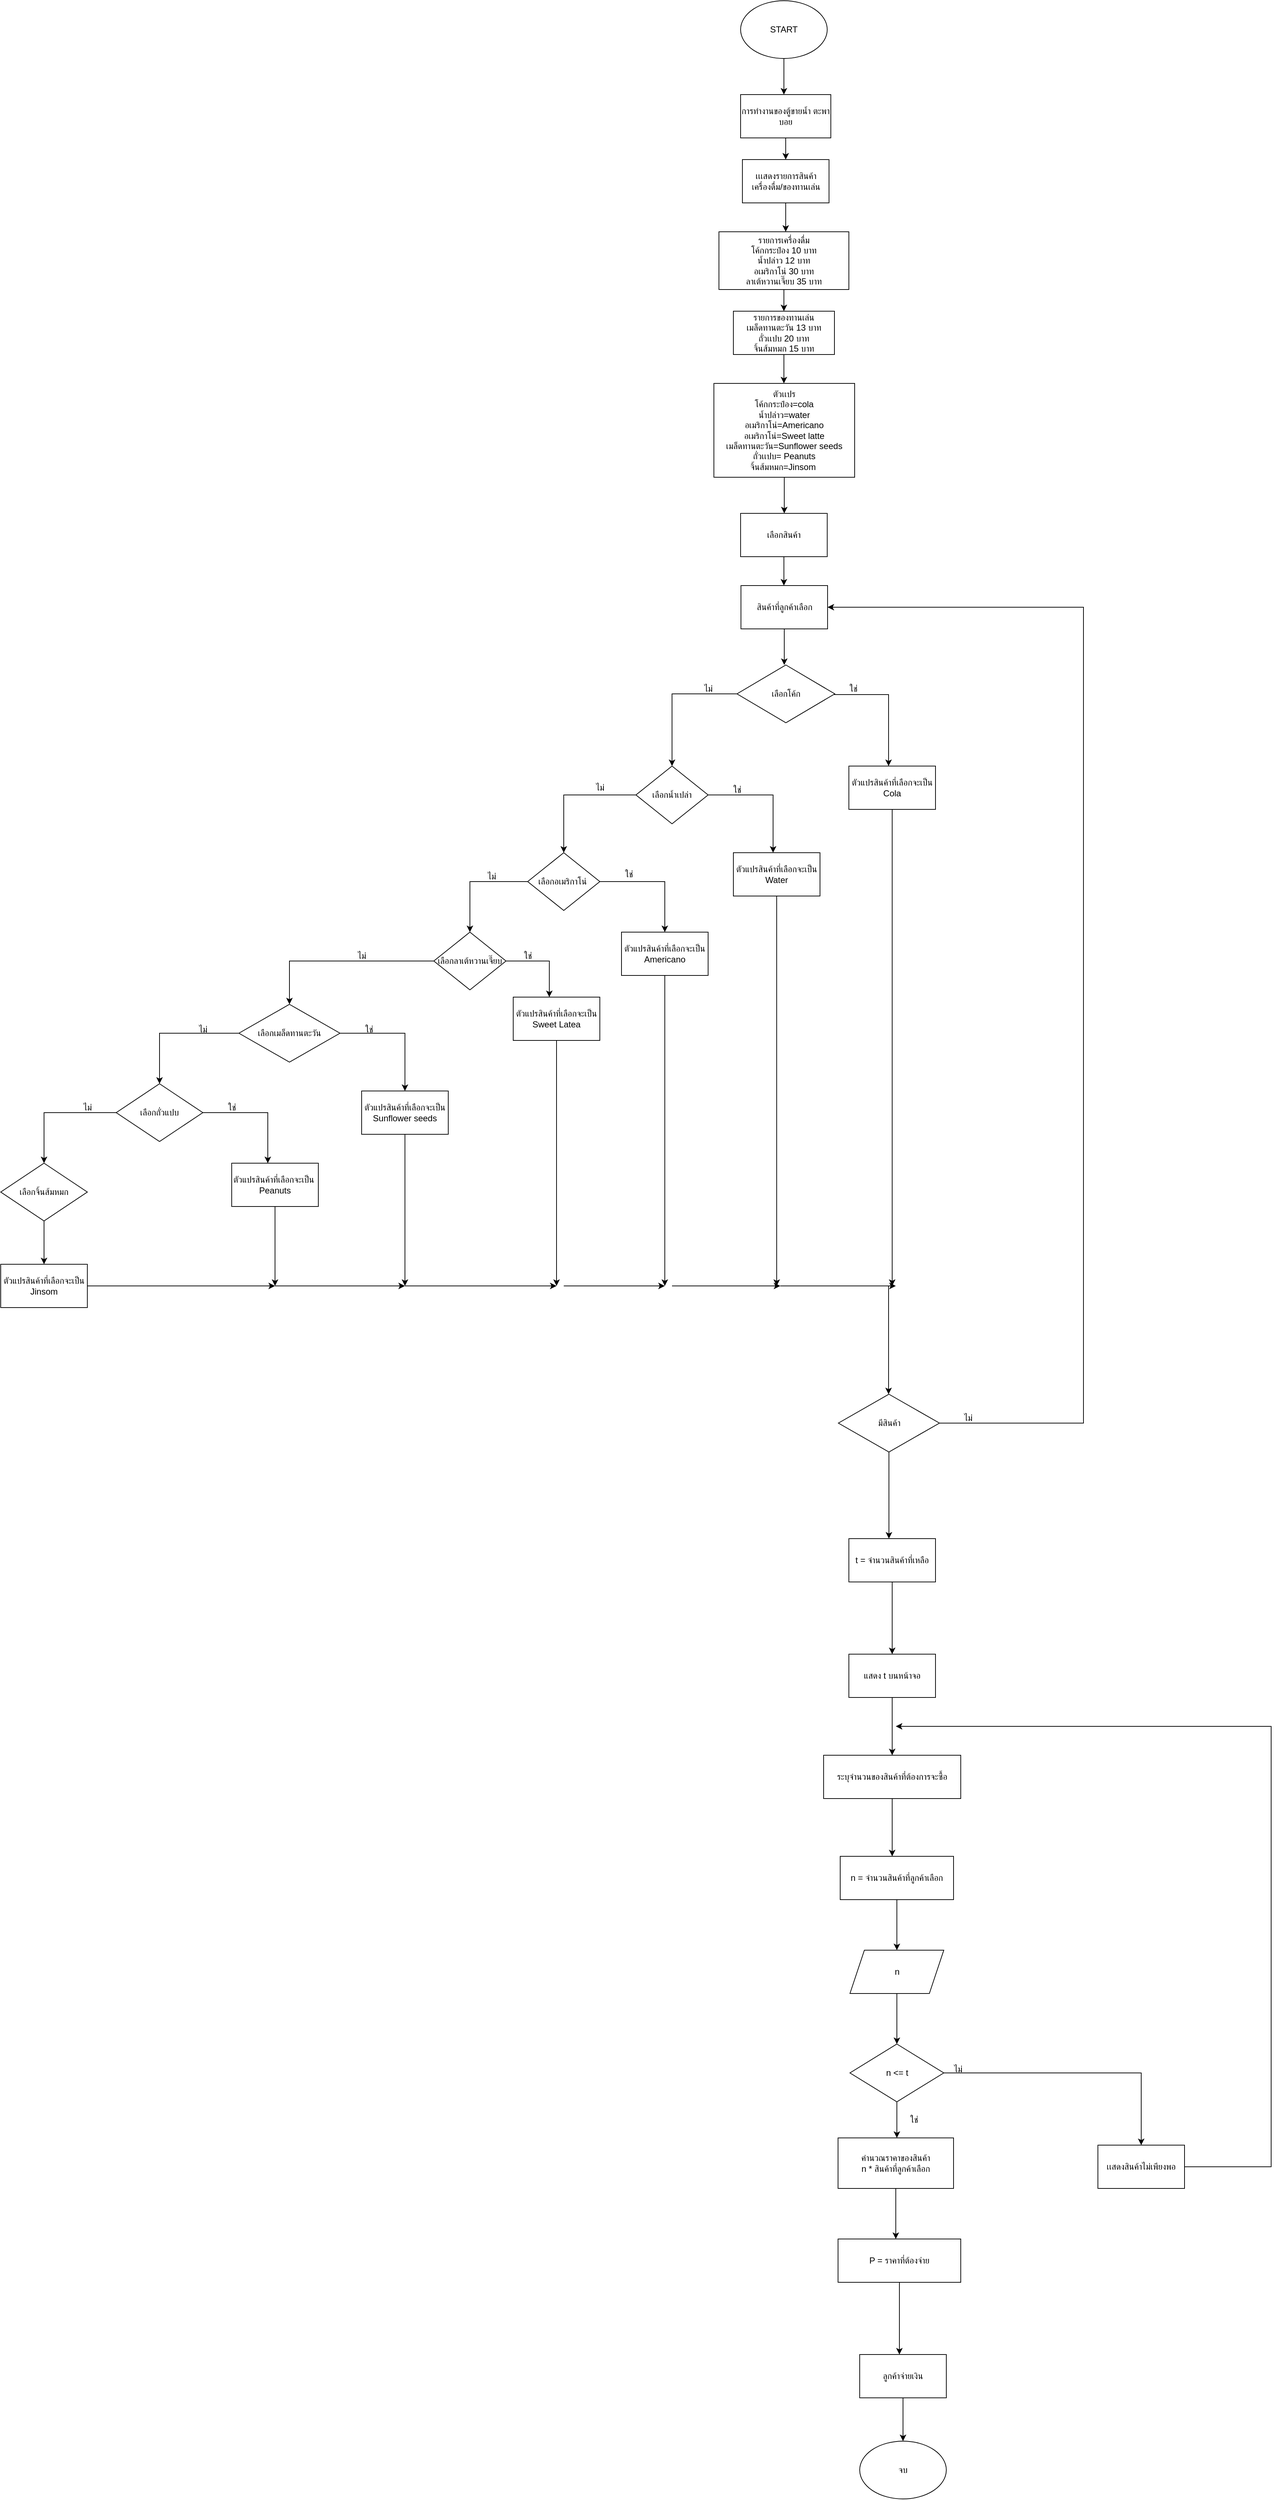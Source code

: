 <mxfile version="28.0.6">
  <diagram name="Page-1" id="JCikfYJ7XOa-H9zsAO5w">
    <mxGraphModel dx="5018" dy="2248" grid="1" gridSize="10" guides="1" tooltips="1" connect="1" arrows="1" fold="1" page="1" pageScale="1" pageWidth="850" pageHeight="1100" math="0" shadow="0">
      <root>
        <mxCell id="0" />
        <mxCell id="1" parent="0" />
        <mxCell id="XJO1JK6r1yaedONheBAu-2" value="START" style="ellipse;whiteSpace=wrap;html=1;" vertex="1" parent="1">
          <mxGeometry x="365" y="70" width="120" height="80" as="geometry" />
        </mxCell>
        <mxCell id="XJO1JK6r1yaedONheBAu-3" value="" style="endArrow=classic;html=1;rounded=0;exitX=0.5;exitY=1;exitDx=0;exitDy=0;" edge="1" parent="1" source="XJO1JK6r1yaedONheBAu-2">
          <mxGeometry width="50" height="50" relative="1" as="geometry">
            <mxPoint x="400" y="210" as="sourcePoint" />
            <mxPoint x="425" y="200" as="targetPoint" />
          </mxGeometry>
        </mxCell>
        <mxCell id="XJO1JK6r1yaedONheBAu-17" style="edgeStyle=orthogonalEdgeStyle;rounded=0;orthogonalLoop=1;jettySize=auto;html=1;" edge="1" parent="1" source="XJO1JK6r1yaedONheBAu-5" target="XJO1JK6r1yaedONheBAu-12">
          <mxGeometry relative="1" as="geometry" />
        </mxCell>
        <mxCell id="XJO1JK6r1yaedONheBAu-5" value="การทำงานของตู้ขายน้ำ ตะพาบอย" style="rounded=0;whiteSpace=wrap;html=1;" vertex="1" parent="1">
          <mxGeometry x="365" y="200" width="125" height="60" as="geometry" />
        </mxCell>
        <mxCell id="XJO1JK6r1yaedONheBAu-18" style="edgeStyle=orthogonalEdgeStyle;rounded=0;orthogonalLoop=1;jettySize=auto;html=1;" edge="1" parent="1" source="XJO1JK6r1yaedONheBAu-12">
          <mxGeometry relative="1" as="geometry">
            <mxPoint x="427.5" y="390" as="targetPoint" />
          </mxGeometry>
        </mxCell>
        <mxCell id="XJO1JK6r1yaedONheBAu-12" value="เเเสดงรายการสินค้า&lt;div&gt;เครื่องดื่ม/ของทานเล่น&lt;/div&gt;" style="rounded=0;whiteSpace=wrap;html=1;" vertex="1" parent="1">
          <mxGeometry x="367.5" y="290" width="120" height="60" as="geometry" />
        </mxCell>
        <mxCell id="XJO1JK6r1yaedONheBAu-25" style="edgeStyle=orthogonalEdgeStyle;rounded=0;orthogonalLoop=1;jettySize=auto;html=1;" edge="1" parent="1" source="XJO1JK6r1yaedONheBAu-19" target="XJO1JK6r1yaedONheBAu-21">
          <mxGeometry relative="1" as="geometry" />
        </mxCell>
        <mxCell id="XJO1JK6r1yaedONheBAu-19" value="&lt;div&gt;รายการเครื่องดื่ม&lt;/div&gt;โค้กกระป๋อง 10 บาท&lt;div&gt;น้ำปล่าว 12 บาท&lt;/div&gt;&lt;div&gt;อเมริกาโน่ 30 บาท&lt;/div&gt;&lt;div&gt;ลาเต้หวานเจี๊ยบ 35 บาท&lt;/div&gt;" style="rounded=0;whiteSpace=wrap;html=1;" vertex="1" parent="1">
          <mxGeometry x="335" y="390" width="180" height="80" as="geometry" />
        </mxCell>
        <mxCell id="XJO1JK6r1yaedONheBAu-26" style="edgeStyle=orthogonalEdgeStyle;rounded=0;orthogonalLoop=1;jettySize=auto;html=1;" edge="1" parent="1" source="XJO1JK6r1yaedONheBAu-21">
          <mxGeometry relative="1" as="geometry">
            <mxPoint x="425" y="600" as="targetPoint" />
          </mxGeometry>
        </mxCell>
        <mxCell id="XJO1JK6r1yaedONheBAu-21" value="รายการของทานเล่น&lt;div&gt;เมล็ดทานตะวัน 13 บาท&lt;/div&gt;&lt;div&gt;ถั่วเเปบ 20 บาท&lt;/div&gt;&lt;div&gt;จิ้นส้มหมก 15 บาท&lt;/div&gt;" style="rounded=0;whiteSpace=wrap;html=1;" vertex="1" parent="1">
          <mxGeometry x="355" y="500" width="140" height="60" as="geometry" />
        </mxCell>
        <mxCell id="XJO1JK6r1yaedONheBAu-29" style="edgeStyle=orthogonalEdgeStyle;rounded=0;orthogonalLoop=1;jettySize=auto;html=1;" edge="1" parent="1" source="XJO1JK6r1yaedONheBAu-24">
          <mxGeometry relative="1" as="geometry">
            <mxPoint x="425.5" y="780" as="targetPoint" />
          </mxGeometry>
        </mxCell>
        <mxCell id="XJO1JK6r1yaedONheBAu-24" value="ตัวเเปร&lt;div&gt;โค้กกระป๋อง=cola&lt;/div&gt;&lt;div&gt;น้ำปล่าว=water&lt;/div&gt;&lt;div&gt;อเมริกาโน่=Americano&lt;/div&gt;&lt;div&gt;อเมริกาโน่=Sweet latte&lt;/div&gt;&lt;div&gt;&lt;div&gt;เมล็ดทานตะวัน=Sunflower seeds&lt;/div&gt;&lt;div&gt;ถั่วเเปบ=&amp;nbsp;Peanuts&lt;/div&gt;&lt;div&gt;จิ้นส้มหมก=Jinsom&amp;nbsp;&lt;/div&gt;&lt;/div&gt;" style="rounded=0;whiteSpace=wrap;html=1;" vertex="1" parent="1">
          <mxGeometry x="328" y="600" width="195" height="130" as="geometry" />
        </mxCell>
        <mxCell id="XJO1JK6r1yaedONheBAu-32" style="edgeStyle=orthogonalEdgeStyle;rounded=0;orthogonalLoop=1;jettySize=auto;html=1;" edge="1" parent="1" source="XJO1JK6r1yaedONheBAu-30">
          <mxGeometry relative="1" as="geometry">
            <mxPoint x="425" y="880" as="targetPoint" />
          </mxGeometry>
        </mxCell>
        <mxCell id="XJO1JK6r1yaedONheBAu-30" value="เลือกสินค้า" style="rounded=0;whiteSpace=wrap;html=1;" vertex="1" parent="1">
          <mxGeometry x="365" y="780" width="120" height="60" as="geometry" />
        </mxCell>
        <mxCell id="XJO1JK6r1yaedONheBAu-34" style="edgeStyle=orthogonalEdgeStyle;rounded=0;orthogonalLoop=1;jettySize=auto;html=1;" edge="1" parent="1" source="XJO1JK6r1yaedONheBAu-33">
          <mxGeometry relative="1" as="geometry">
            <mxPoint x="425.5" y="990" as="targetPoint" />
          </mxGeometry>
        </mxCell>
        <mxCell id="XJO1JK6r1yaedONheBAu-33" value="สินค้าที่ลูกค้าเลือก" style="rounded=0;whiteSpace=wrap;html=1;" vertex="1" parent="1">
          <mxGeometry x="365.5" y="880" width="120" height="60" as="geometry" />
        </mxCell>
        <mxCell id="XJO1JK6r1yaedONheBAu-38" style="edgeStyle=orthogonalEdgeStyle;rounded=0;orthogonalLoop=1;jettySize=auto;html=1;" edge="1" parent="1">
          <mxGeometry relative="1" as="geometry">
            <mxPoint x="570" y="1130" as="targetPoint" />
            <mxPoint x="495" y="1030" as="sourcePoint" />
            <Array as="points">
              <mxPoint x="495" y="1031" />
              <mxPoint x="570" y="1031" />
            </Array>
          </mxGeometry>
        </mxCell>
        <mxCell id="XJO1JK6r1yaedONheBAu-36" value="เลือกโค้ก" style="rhombus;whiteSpace=wrap;html=1;" vertex="1" parent="1">
          <mxGeometry x="360" y="990" width="135.5" height="80" as="geometry" />
        </mxCell>
        <mxCell id="XJO1JK6r1yaedONheBAu-40" value="ไม่" style="text;html=1;align=center;verticalAlign=middle;resizable=0;points=[];autosize=1;strokeColor=none;fillColor=none;" vertex="1" parent="1">
          <mxGeometry x="300" y="1008" width="40" height="30" as="geometry" />
        </mxCell>
        <mxCell id="XJO1JK6r1yaedONheBAu-41" value="ใช่" style="text;html=1;align=center;verticalAlign=middle;resizable=0;points=[];autosize=1;strokeColor=none;fillColor=none;" vertex="1" parent="1">
          <mxGeometry x="500.5" y="1008" width="40" height="30" as="geometry" />
        </mxCell>
        <mxCell id="XJO1JK6r1yaedONheBAu-51" value="" style="endArrow=classic;html=1;rounded=0;exitX=0;exitY=0.5;exitDx=0;exitDy=0;" edge="1" parent="1" source="XJO1JK6r1yaedONheBAu-36">
          <mxGeometry width="50" height="50" relative="1" as="geometry">
            <mxPoint x="370" y="1190" as="sourcePoint" />
            <mxPoint x="270" y="1130" as="targetPoint" />
            <Array as="points">
              <mxPoint x="270" y="1030" />
            </Array>
          </mxGeometry>
        </mxCell>
        <mxCell id="XJO1JK6r1yaedONheBAu-52" value="เลือกน้ำเปล่า" style="rhombus;whiteSpace=wrap;html=1;" vertex="1" parent="1">
          <mxGeometry x="220" y="1130" width="100" height="80" as="geometry" />
        </mxCell>
        <mxCell id="XJO1JK6r1yaedONheBAu-107" style="edgeStyle=orthogonalEdgeStyle;rounded=0;orthogonalLoop=1;jettySize=auto;html=1;" edge="1" parent="1" source="XJO1JK6r1yaedONheBAu-53">
          <mxGeometry relative="1" as="geometry">
            <mxPoint x="575" y="1850" as="targetPoint" />
          </mxGeometry>
        </mxCell>
        <mxCell id="XJO1JK6r1yaedONheBAu-53" value="ตัวแปรสินค้าที่เลือกจะเป็น Cola" style="rounded=0;whiteSpace=wrap;html=1;" vertex="1" parent="1">
          <mxGeometry x="515" y="1130" width="120" height="60" as="geometry" />
        </mxCell>
        <mxCell id="XJO1JK6r1yaedONheBAu-56" value="ไม่" style="text;html=1;align=center;verticalAlign=middle;resizable=0;points=[];autosize=1;strokeColor=none;fillColor=none;" vertex="1" parent="1">
          <mxGeometry x="150" y="1145" width="40" height="30" as="geometry" />
        </mxCell>
        <mxCell id="XJO1JK6r1yaedONheBAu-57" value="" style="endArrow=classic;html=1;rounded=0;exitX=0;exitY=0.5;exitDx=0;exitDy=0;" edge="1" parent="1" source="XJO1JK6r1yaedONheBAu-52">
          <mxGeometry width="50" height="50" relative="1" as="geometry">
            <mxPoint x="370" y="1190" as="sourcePoint" />
            <mxPoint x="120" y="1250" as="targetPoint" />
            <Array as="points">
              <mxPoint x="120" y="1170" />
            </Array>
          </mxGeometry>
        </mxCell>
        <mxCell id="XJO1JK6r1yaedONheBAu-59" value="" style="endArrow=classic;html=1;rounded=0;exitX=1;exitY=0.5;exitDx=0;exitDy=0;" edge="1" parent="1" source="XJO1JK6r1yaedONheBAu-52">
          <mxGeometry width="50" height="50" relative="1" as="geometry">
            <mxPoint x="370" y="1190" as="sourcePoint" />
            <mxPoint x="410" y="1250" as="targetPoint" />
            <Array as="points">
              <mxPoint x="370" y="1170" />
              <mxPoint x="410" y="1170" />
            </Array>
          </mxGeometry>
        </mxCell>
        <mxCell id="XJO1JK6r1yaedONheBAu-60" value="ใช่" style="text;html=1;align=center;verticalAlign=middle;resizable=0;points=[];autosize=1;strokeColor=none;fillColor=none;" vertex="1" parent="1">
          <mxGeometry x="340" y="1148" width="40" height="30" as="geometry" />
        </mxCell>
        <mxCell id="XJO1JK6r1yaedONheBAu-105" style="edgeStyle=orthogonalEdgeStyle;rounded=0;orthogonalLoop=1;jettySize=auto;html=1;" edge="1" parent="1" source="XJO1JK6r1yaedONheBAu-61">
          <mxGeometry relative="1" as="geometry">
            <mxPoint x="415" y="1850" as="targetPoint" />
          </mxGeometry>
        </mxCell>
        <mxCell id="XJO1JK6r1yaedONheBAu-61" value="ตัวแปรสินค้าที่เลือกจะเป็น Water" style="rounded=0;whiteSpace=wrap;html=1;" vertex="1" parent="1">
          <mxGeometry x="355" y="1250" width="120" height="60" as="geometry" />
        </mxCell>
        <mxCell id="XJO1JK6r1yaedONheBAu-62" value="เลือกอเมริกาโน่&amp;nbsp;" style="rhombus;whiteSpace=wrap;html=1;" vertex="1" parent="1">
          <mxGeometry x="70" y="1250" width="100" height="80" as="geometry" />
        </mxCell>
        <mxCell id="XJO1JK6r1yaedONheBAu-63" value="" style="endArrow=classic;html=1;rounded=0;exitX=1;exitY=0.5;exitDx=0;exitDy=0;" edge="1" parent="1" source="XJO1JK6r1yaedONheBAu-62">
          <mxGeometry width="50" height="50" relative="1" as="geometry">
            <mxPoint x="290" y="1330" as="sourcePoint" />
            <mxPoint x="260" y="1360" as="targetPoint" />
            <Array as="points">
              <mxPoint x="220" y="1290" />
              <mxPoint x="260" y="1290" />
            </Array>
          </mxGeometry>
        </mxCell>
        <mxCell id="XJO1JK6r1yaedONheBAu-64" value="ใช่" style="text;html=1;align=center;verticalAlign=middle;resizable=0;points=[];autosize=1;strokeColor=none;fillColor=none;" vertex="1" parent="1">
          <mxGeometry x="190" y="1265" width="40" height="30" as="geometry" />
        </mxCell>
        <mxCell id="XJO1JK6r1yaedONheBAu-65" value="" style="endArrow=classic;html=1;rounded=0;exitX=0;exitY=0.5;exitDx=0;exitDy=0;" edge="1" parent="1" source="XJO1JK6r1yaedONheBAu-62">
          <mxGeometry width="50" height="50" relative="1" as="geometry">
            <mxPoint x="140" y="1350" as="sourcePoint" />
            <mxPoint x="-10" y="1360" as="targetPoint" />
            <Array as="points">
              <mxPoint x="-10" y="1290" />
            </Array>
          </mxGeometry>
        </mxCell>
        <mxCell id="XJO1JK6r1yaedONheBAu-66" value="ไม่" style="text;html=1;align=center;verticalAlign=middle;resizable=0;points=[];autosize=1;strokeColor=none;fillColor=none;" vertex="1" parent="1">
          <mxGeometry y="1268" width="40" height="30" as="geometry" />
        </mxCell>
        <mxCell id="XJO1JK6r1yaedONheBAu-67" value="เลือกลาเต้หวานเจี๊ยบ" style="rhombus;whiteSpace=wrap;html=1;" vertex="1" parent="1">
          <mxGeometry x="-60" y="1360" width="100" height="80" as="geometry" />
        </mxCell>
        <mxCell id="XJO1JK6r1yaedONheBAu-103" style="edgeStyle=orthogonalEdgeStyle;rounded=0;orthogonalLoop=1;jettySize=auto;html=1;" edge="1" parent="1" source="XJO1JK6r1yaedONheBAu-68">
          <mxGeometry relative="1" as="geometry">
            <mxPoint x="260" y="1850" as="targetPoint" />
          </mxGeometry>
        </mxCell>
        <mxCell id="XJO1JK6r1yaedONheBAu-68" value="ตัวแปรสินค้าที่เลือกจะเป็น Americano" style="rounded=0;whiteSpace=wrap;html=1;" vertex="1" parent="1">
          <mxGeometry x="200" y="1360" width="120" height="60" as="geometry" />
        </mxCell>
        <mxCell id="XJO1JK6r1yaedONheBAu-73" value="" style="endArrow=classic;html=1;rounded=0;exitX=0;exitY=0.5;exitDx=0;exitDy=0;" edge="1" parent="1" source="XJO1JK6r1yaedONheBAu-67">
          <mxGeometry width="50" height="50" relative="1" as="geometry">
            <mxPoint x="30" y="1430" as="sourcePoint" />
            <mxPoint x="-260" y="1460" as="targetPoint" />
            <Array as="points">
              <mxPoint x="-140" y="1400" />
              <mxPoint x="-260" y="1400" />
            </Array>
          </mxGeometry>
        </mxCell>
        <mxCell id="XJO1JK6r1yaedONheBAu-74" value="" style="endArrow=classic;html=1;rounded=0;exitX=1;exitY=0.5;exitDx=0;exitDy=0;" edge="1" parent="1" source="XJO1JK6r1yaedONheBAu-67">
          <mxGeometry width="50" height="50" relative="1" as="geometry">
            <mxPoint x="30" y="1490" as="sourcePoint" />
            <mxPoint x="100" y="1450" as="targetPoint" />
            <Array as="points">
              <mxPoint x="100" y="1400" />
            </Array>
          </mxGeometry>
        </mxCell>
        <mxCell id="XJO1JK6r1yaedONheBAu-101" style="edgeStyle=orthogonalEdgeStyle;rounded=0;orthogonalLoop=1;jettySize=auto;html=1;" edge="1" parent="1" source="XJO1JK6r1yaedONheBAu-75">
          <mxGeometry relative="1" as="geometry">
            <mxPoint x="110" y="1850" as="targetPoint" />
          </mxGeometry>
        </mxCell>
        <mxCell id="XJO1JK6r1yaedONheBAu-75" value="ตัวแปรสินค้าที่เลือกจะเป็น Sweet Latea" style="rounded=0;whiteSpace=wrap;html=1;" vertex="1" parent="1">
          <mxGeometry x="50" y="1450" width="120" height="60" as="geometry" />
        </mxCell>
        <mxCell id="XJO1JK6r1yaedONheBAu-76" value="เลือกเมล็ดทานตะวัน" style="rhombus;whiteSpace=wrap;html=1;" vertex="1" parent="1">
          <mxGeometry x="-330" y="1460" width="140" height="80" as="geometry" />
        </mxCell>
        <mxCell id="XJO1JK6r1yaedONheBAu-77" value="ไม่" style="text;html=1;align=center;verticalAlign=middle;resizable=0;points=[];autosize=1;strokeColor=none;fillColor=none;" vertex="1" parent="1">
          <mxGeometry x="-180" y="1378" width="40" height="30" as="geometry" />
        </mxCell>
        <mxCell id="XJO1JK6r1yaedONheBAu-78" value="ใช่" style="text;html=1;align=center;verticalAlign=middle;resizable=0;points=[];autosize=1;strokeColor=none;fillColor=none;" vertex="1" parent="1">
          <mxGeometry x="50" y="1378" width="40" height="30" as="geometry" />
        </mxCell>
        <mxCell id="XJO1JK6r1yaedONheBAu-80" value="" style="endArrow=classic;html=1;rounded=0;exitX=1;exitY=0.5;exitDx=0;exitDy=0;" edge="1" parent="1" source="XJO1JK6r1yaedONheBAu-76">
          <mxGeometry width="50" height="50" relative="1" as="geometry">
            <mxPoint x="-160" y="1550" as="sourcePoint" />
            <mxPoint x="-100" y="1580" as="targetPoint" />
            <Array as="points">
              <mxPoint x="-100" y="1500" />
            </Array>
          </mxGeometry>
        </mxCell>
        <mxCell id="XJO1JK6r1yaedONheBAu-81" value="ใช่" style="text;html=1;align=center;verticalAlign=middle;resizable=0;points=[];autosize=1;strokeColor=none;fillColor=none;" vertex="1" parent="1">
          <mxGeometry x="-170" y="1480" width="40" height="30" as="geometry" />
        </mxCell>
        <mxCell id="XJO1JK6r1yaedONheBAu-98" style="edgeStyle=orthogonalEdgeStyle;rounded=0;orthogonalLoop=1;jettySize=auto;html=1;" edge="1" parent="1" source="XJO1JK6r1yaedONheBAu-83">
          <mxGeometry relative="1" as="geometry">
            <mxPoint x="-100" y="1850" as="targetPoint" />
          </mxGeometry>
        </mxCell>
        <mxCell id="XJO1JK6r1yaedONheBAu-83" value="ตัวแปรสินค้าที่เลือกจะเป็น Sunflower seeds" style="rounded=0;whiteSpace=wrap;html=1;" vertex="1" parent="1">
          <mxGeometry x="-160" y="1580" width="120" height="60" as="geometry" />
        </mxCell>
        <mxCell id="XJO1JK6r1yaedONheBAu-84" value="" style="endArrow=classic;html=1;rounded=0;exitX=0;exitY=0.5;exitDx=0;exitDy=0;" edge="1" parent="1" source="XJO1JK6r1yaedONheBAu-76">
          <mxGeometry width="50" height="50" relative="1" as="geometry">
            <mxPoint x="-340" y="1600" as="sourcePoint" />
            <mxPoint x="-440" y="1570" as="targetPoint" />
            <Array as="points">
              <mxPoint x="-440" y="1500" />
            </Array>
          </mxGeometry>
        </mxCell>
        <mxCell id="XJO1JK6r1yaedONheBAu-85" value="ไม่" style="text;html=1;align=center;verticalAlign=middle;resizable=0;points=[];autosize=1;strokeColor=none;fillColor=none;" vertex="1" parent="1">
          <mxGeometry x="-400" y="1480" width="40" height="30" as="geometry" />
        </mxCell>
        <mxCell id="XJO1JK6r1yaedONheBAu-87" value="เลือกถั่วแปบ" style="rhombus;whiteSpace=wrap;html=1;" vertex="1" parent="1">
          <mxGeometry x="-500" y="1570" width="120" height="80" as="geometry" />
        </mxCell>
        <mxCell id="XJO1JK6r1yaedONheBAu-88" value="" style="endArrow=classic;html=1;rounded=0;exitX=1;exitY=0.5;exitDx=0;exitDy=0;" edge="1" parent="1" source="XJO1JK6r1yaedONheBAu-87">
          <mxGeometry width="50" height="50" relative="1" as="geometry">
            <mxPoint x="-230" y="1670" as="sourcePoint" />
            <mxPoint x="-290" y="1680" as="targetPoint" />
            <Array as="points">
              <mxPoint x="-290" y="1610" />
            </Array>
          </mxGeometry>
        </mxCell>
        <mxCell id="XJO1JK6r1yaedONheBAu-97" style="edgeStyle=orthogonalEdgeStyle;rounded=0;orthogonalLoop=1;jettySize=auto;html=1;" edge="1" parent="1" source="XJO1JK6r1yaedONheBAu-89">
          <mxGeometry relative="1" as="geometry">
            <mxPoint x="-280" y="1850" as="targetPoint" />
          </mxGeometry>
        </mxCell>
        <mxCell id="XJO1JK6r1yaedONheBAu-89" value="ตัวแปรสินค้าที่เลือกจะเป็น&amp;nbsp; Peanuts" style="rounded=0;whiteSpace=wrap;html=1;" vertex="1" parent="1">
          <mxGeometry x="-340" y="1680" width="120" height="60" as="geometry" />
        </mxCell>
        <mxCell id="XJO1JK6r1yaedONheBAu-90" value="" style="endArrow=classic;html=1;rounded=0;exitX=0;exitY=0.5;exitDx=0;exitDy=0;" edge="1" parent="1" source="XJO1JK6r1yaedONheBAu-87">
          <mxGeometry width="50" height="50" relative="1" as="geometry">
            <mxPoint x="-370" y="1700" as="sourcePoint" />
            <mxPoint x="-600" y="1680" as="targetPoint" />
            <Array as="points">
              <mxPoint x="-600" y="1610" />
            </Array>
          </mxGeometry>
        </mxCell>
        <mxCell id="XJO1JK6r1yaedONheBAu-91" value="ไม่" style="text;html=1;align=center;verticalAlign=middle;resizable=0;points=[];autosize=1;strokeColor=none;fillColor=none;" vertex="1" parent="1">
          <mxGeometry x="-560" y="1588" width="40" height="30" as="geometry" />
        </mxCell>
        <mxCell id="XJO1JK6r1yaedONheBAu-92" value="ใช่" style="text;html=1;align=center;verticalAlign=middle;resizable=0;points=[];autosize=1;strokeColor=none;fillColor=none;" vertex="1" parent="1">
          <mxGeometry x="-360" y="1588" width="40" height="30" as="geometry" />
        </mxCell>
        <mxCell id="XJO1JK6r1yaedONheBAu-94" style="edgeStyle=orthogonalEdgeStyle;rounded=0;orthogonalLoop=1;jettySize=auto;html=1;" edge="1" parent="1" source="XJO1JK6r1yaedONheBAu-93">
          <mxGeometry relative="1" as="geometry">
            <mxPoint x="-600" y="1820" as="targetPoint" />
          </mxGeometry>
        </mxCell>
        <mxCell id="XJO1JK6r1yaedONheBAu-93" value="เลือกจิ้นส้มหมก" style="rhombus;whiteSpace=wrap;html=1;" vertex="1" parent="1">
          <mxGeometry x="-660" y="1680" width="120" height="80" as="geometry" />
        </mxCell>
        <mxCell id="XJO1JK6r1yaedONheBAu-96" style="edgeStyle=orthogonalEdgeStyle;rounded=0;orthogonalLoop=1;jettySize=auto;html=1;" edge="1" parent="1" source="XJO1JK6r1yaedONheBAu-95">
          <mxGeometry relative="1" as="geometry">
            <mxPoint x="-280" y="1850" as="targetPoint" />
          </mxGeometry>
        </mxCell>
        <mxCell id="XJO1JK6r1yaedONheBAu-95" value="ตัวแปรสินค้าที่เลือกจะเป็น Jinsom" style="rounded=0;whiteSpace=wrap;html=1;" vertex="1" parent="1">
          <mxGeometry x="-660" y="1820" width="120" height="60" as="geometry" />
        </mxCell>
        <mxCell id="XJO1JK6r1yaedONheBAu-99" value="" style="endArrow=classic;html=1;rounded=0;" edge="1" parent="1">
          <mxGeometry width="50" height="50" relative="1" as="geometry">
            <mxPoint x="-280" y="1850" as="sourcePoint" />
            <mxPoint x="-100" y="1850" as="targetPoint" />
            <Array as="points">
              <mxPoint x="-200" y="1850" />
            </Array>
          </mxGeometry>
        </mxCell>
        <mxCell id="XJO1JK6r1yaedONheBAu-102" value="" style="endArrow=classic;html=1;rounded=0;" edge="1" parent="1">
          <mxGeometry width="50" height="50" relative="1" as="geometry">
            <mxPoint x="-100" y="1850" as="sourcePoint" />
            <mxPoint x="110" y="1850" as="targetPoint" />
            <Array as="points">
              <mxPoint y="1850" />
            </Array>
          </mxGeometry>
        </mxCell>
        <mxCell id="XJO1JK6r1yaedONheBAu-104" value="" style="endArrow=classic;html=1;rounded=0;" edge="1" parent="1">
          <mxGeometry width="50" height="50" relative="1" as="geometry">
            <mxPoint x="120" y="1850" as="sourcePoint" />
            <mxPoint x="260" y="1850" as="targetPoint" />
            <Array as="points">
              <mxPoint x="180" y="1850" />
            </Array>
          </mxGeometry>
        </mxCell>
        <mxCell id="XJO1JK6r1yaedONheBAu-106" value="" style="endArrow=classic;html=1;rounded=0;" edge="1" parent="1">
          <mxGeometry width="50" height="50" relative="1" as="geometry">
            <mxPoint x="270" y="1850" as="sourcePoint" />
            <mxPoint x="420" y="1850" as="targetPoint" />
            <Array as="points">
              <mxPoint x="360" y="1850" />
            </Array>
          </mxGeometry>
        </mxCell>
        <mxCell id="XJO1JK6r1yaedONheBAu-108" value="" style="endArrow=classic;html=1;rounded=0;" edge="1" parent="1">
          <mxGeometry width="50" height="50" relative="1" as="geometry">
            <mxPoint x="420" y="1850" as="sourcePoint" />
            <mxPoint x="580" y="1850" as="targetPoint" />
            <Array as="points">
              <mxPoint x="480" y="1850" />
            </Array>
          </mxGeometry>
        </mxCell>
        <mxCell id="XJO1JK6r1yaedONheBAu-109" value="" style="endArrow=classic;html=1;rounded=0;" edge="1" parent="1">
          <mxGeometry width="50" height="50" relative="1" as="geometry">
            <mxPoint x="570" y="1850" as="sourcePoint" />
            <mxPoint x="570" y="2000" as="targetPoint" />
          </mxGeometry>
        </mxCell>
        <mxCell id="XJO1JK6r1yaedONheBAu-116" style="edgeStyle=orthogonalEdgeStyle;rounded=0;orthogonalLoop=1;jettySize=auto;html=1;" edge="1" parent="1" source="XJO1JK6r1yaedONheBAu-110">
          <mxGeometry relative="1" as="geometry">
            <mxPoint x="570.5" y="2200" as="targetPoint" />
          </mxGeometry>
        </mxCell>
        <mxCell id="XJO1JK6r1yaedONheBAu-110" value="มีสินค้า" style="rhombus;whiteSpace=wrap;html=1;" vertex="1" parent="1">
          <mxGeometry x="500.5" y="2000" width="140" height="80" as="geometry" />
        </mxCell>
        <mxCell id="XJO1JK6r1yaedONheBAu-112" value="ไม่" style="text;html=1;align=center;verticalAlign=middle;resizable=0;points=[];autosize=1;strokeColor=none;fillColor=none;" vertex="1" parent="1">
          <mxGeometry x="660" y="2018" width="40" height="30" as="geometry" />
        </mxCell>
        <mxCell id="XJO1JK6r1yaedONheBAu-114" value="" style="endArrow=classic;html=1;rounded=0;exitX=1;exitY=0.5;exitDx=0;exitDy=0;entryX=1;entryY=0.5;entryDx=0;entryDy=0;" edge="1" parent="1" source="XJO1JK6r1yaedONheBAu-110" target="XJO1JK6r1yaedONheBAu-33">
          <mxGeometry width="50" height="50" relative="1" as="geometry">
            <mxPoint x="590" y="2130" as="sourcePoint" />
            <mxPoint x="840" y="900" as="targetPoint" />
            <Array as="points">
              <mxPoint x="840" y="2040" />
              <mxPoint x="840" y="910" />
            </Array>
          </mxGeometry>
        </mxCell>
        <mxCell id="XJO1JK6r1yaedONheBAu-118" style="edgeStyle=orthogonalEdgeStyle;rounded=0;orthogonalLoop=1;jettySize=auto;html=1;" edge="1" parent="1" source="XJO1JK6r1yaedONheBAu-117">
          <mxGeometry relative="1" as="geometry">
            <mxPoint x="575" y="2360" as="targetPoint" />
          </mxGeometry>
        </mxCell>
        <mxCell id="XJO1JK6r1yaedONheBAu-117" value="t = จำนวนสินค้าที่เหลือ" style="rounded=0;whiteSpace=wrap;html=1;" vertex="1" parent="1">
          <mxGeometry x="515" y="2200" width="120" height="60" as="geometry" />
        </mxCell>
        <mxCell id="XJO1JK6r1yaedONheBAu-120" style="edgeStyle=orthogonalEdgeStyle;rounded=0;orthogonalLoop=1;jettySize=auto;html=1;" edge="1" parent="1" source="XJO1JK6r1yaedONheBAu-119">
          <mxGeometry relative="1" as="geometry">
            <mxPoint x="575" y="2500" as="targetPoint" />
          </mxGeometry>
        </mxCell>
        <mxCell id="XJO1JK6r1yaedONheBAu-119" value="แสดง t บนหน้าจอ" style="rounded=0;whiteSpace=wrap;html=1;" vertex="1" parent="1">
          <mxGeometry x="515" y="2360" width="120" height="60" as="geometry" />
        </mxCell>
        <mxCell id="XJO1JK6r1yaedONheBAu-123" style="edgeStyle=orthogonalEdgeStyle;rounded=0;orthogonalLoop=1;jettySize=auto;html=1;" edge="1" parent="1" source="XJO1JK6r1yaedONheBAu-121">
          <mxGeometry relative="1" as="geometry">
            <mxPoint x="575" y="2640" as="targetPoint" />
          </mxGeometry>
        </mxCell>
        <mxCell id="XJO1JK6r1yaedONheBAu-121" value="ระบุจำนวนของสินค้าที่ต้องการจะซื้อ" style="rounded=0;whiteSpace=wrap;html=1;" vertex="1" parent="1">
          <mxGeometry x="480" y="2500" width="190" height="60" as="geometry" />
        </mxCell>
        <mxCell id="XJO1JK6r1yaedONheBAu-125" style="edgeStyle=orthogonalEdgeStyle;rounded=0;orthogonalLoop=1;jettySize=auto;html=1;" edge="1" parent="1" source="XJO1JK6r1yaedONheBAu-124">
          <mxGeometry relative="1" as="geometry">
            <mxPoint x="581.5" y="2770" as="targetPoint" />
          </mxGeometry>
        </mxCell>
        <mxCell id="XJO1JK6r1yaedONheBAu-124" value="n = จำนวนสินค้าที่ลูกค้าเลือก" style="rounded=0;whiteSpace=wrap;html=1;" vertex="1" parent="1">
          <mxGeometry x="503" y="2640" width="157" height="60" as="geometry" />
        </mxCell>
        <mxCell id="XJO1JK6r1yaedONheBAu-127" style="edgeStyle=orthogonalEdgeStyle;rounded=0;orthogonalLoop=1;jettySize=auto;html=1;" edge="1" parent="1" source="XJO1JK6r1yaedONheBAu-126">
          <mxGeometry relative="1" as="geometry">
            <mxPoint x="581.5" y="2900" as="targetPoint" />
          </mxGeometry>
        </mxCell>
        <mxCell id="XJO1JK6r1yaedONheBAu-126" value="n" style="shape=parallelogram;perimeter=parallelogramPerimeter;whiteSpace=wrap;html=1;fixedSize=1;" vertex="1" parent="1">
          <mxGeometry x="516.5" y="2770" width="130" height="60" as="geometry" />
        </mxCell>
        <mxCell id="XJO1JK6r1yaedONheBAu-131" style="edgeStyle=orthogonalEdgeStyle;rounded=0;orthogonalLoop=1;jettySize=auto;html=1;" edge="1" parent="1" source="XJO1JK6r1yaedONheBAu-129">
          <mxGeometry relative="1" as="geometry">
            <mxPoint x="581.5" y="3030" as="targetPoint" />
          </mxGeometry>
        </mxCell>
        <mxCell id="XJO1JK6r1yaedONheBAu-129" value="n &amp;lt;= t" style="rhombus;whiteSpace=wrap;html=1;" vertex="1" parent="1">
          <mxGeometry x="516.5" y="2900" width="130" height="80" as="geometry" />
        </mxCell>
        <mxCell id="XJO1JK6r1yaedONheBAu-132" value="ไม่" style="text;html=1;align=center;verticalAlign=middle;resizable=0;points=[];autosize=1;strokeColor=none;fillColor=none;" vertex="1" parent="1">
          <mxGeometry x="645.5" y="2920" width="40" height="30" as="geometry" />
        </mxCell>
        <mxCell id="XJO1JK6r1yaedONheBAu-135" value="ใช่" style="text;html=1;align=center;verticalAlign=middle;resizable=0;points=[];autosize=1;strokeColor=none;fillColor=none;" vertex="1" parent="1">
          <mxGeometry x="585" y="2990" width="40" height="30" as="geometry" />
        </mxCell>
        <mxCell id="XJO1JK6r1yaedONheBAu-137" style="edgeStyle=orthogonalEdgeStyle;rounded=0;orthogonalLoop=1;jettySize=auto;html=1;" edge="1" parent="1" source="XJO1JK6r1yaedONheBAu-136">
          <mxGeometry relative="1" as="geometry">
            <mxPoint x="580" y="3170" as="targetPoint" />
          </mxGeometry>
        </mxCell>
        <mxCell id="XJO1JK6r1yaedONheBAu-136" value="คำนวณราคาของสินค้า&lt;div&gt;n * สินค้าที่ลูกค้าเลือก&lt;/div&gt;" style="rounded=0;whiteSpace=wrap;html=1;" vertex="1" parent="1">
          <mxGeometry x="500" y="3030" width="160" height="70" as="geometry" />
        </mxCell>
        <mxCell id="XJO1JK6r1yaedONheBAu-142" style="edgeStyle=orthogonalEdgeStyle;rounded=0;orthogonalLoop=1;jettySize=auto;html=1;" edge="1" parent="1" source="XJO1JK6r1yaedONheBAu-138">
          <mxGeometry relative="1" as="geometry">
            <mxPoint x="585" y="3330" as="targetPoint" />
          </mxGeometry>
        </mxCell>
        <mxCell id="XJO1JK6r1yaedONheBAu-138" value="P = ราคาที่ต้องจ่าย" style="rounded=0;whiteSpace=wrap;html=1;" vertex="1" parent="1">
          <mxGeometry x="500" y="3170" width="170" height="60" as="geometry" />
        </mxCell>
        <mxCell id="XJO1JK6r1yaedONheBAu-139" value="" style="endArrow=classic;html=1;rounded=0;exitX=1;exitY=0.5;exitDx=0;exitDy=0;" edge="1" parent="1" source="XJO1JK6r1yaedONheBAu-129">
          <mxGeometry width="50" height="50" relative="1" as="geometry">
            <mxPoint x="630" y="2880" as="sourcePoint" />
            <mxPoint x="920" y="3040" as="targetPoint" />
            <Array as="points">
              <mxPoint x="920" y="2940" />
            </Array>
          </mxGeometry>
        </mxCell>
        <mxCell id="XJO1JK6r1yaedONheBAu-140" value="เเสดงสินค้าไม่เพียงพอ" style="rounded=0;whiteSpace=wrap;html=1;" vertex="1" parent="1">
          <mxGeometry x="860" y="3040" width="120" height="60" as="geometry" />
        </mxCell>
        <mxCell id="XJO1JK6r1yaedONheBAu-141" value="" style="endArrow=classic;html=1;rounded=0;exitX=1;exitY=0.5;exitDx=0;exitDy=0;" edge="1" parent="1" source="XJO1JK6r1yaedONheBAu-140">
          <mxGeometry width="50" height="50" relative="1" as="geometry">
            <mxPoint x="770" y="3290" as="sourcePoint" />
            <mxPoint x="580" y="2460" as="targetPoint" />
            <Array as="points">
              <mxPoint x="1100" y="3070" />
              <mxPoint x="1100" y="2460" />
            </Array>
          </mxGeometry>
        </mxCell>
        <mxCell id="XJO1JK6r1yaedONheBAu-144" style="edgeStyle=orthogonalEdgeStyle;rounded=0;orthogonalLoop=1;jettySize=auto;html=1;" edge="1" parent="1" source="XJO1JK6r1yaedONheBAu-143">
          <mxGeometry relative="1" as="geometry">
            <mxPoint x="590" y="3450.0" as="targetPoint" />
          </mxGeometry>
        </mxCell>
        <mxCell id="XJO1JK6r1yaedONheBAu-143" value="ลูกค้าจ่ายเงิน" style="rounded=0;whiteSpace=wrap;html=1;" vertex="1" parent="1">
          <mxGeometry x="530" y="3330" width="120" height="60" as="geometry" />
        </mxCell>
        <mxCell id="XJO1JK6r1yaedONheBAu-145" value="จบ" style="ellipse;whiteSpace=wrap;html=1;" vertex="1" parent="1">
          <mxGeometry x="530" y="3450" width="120" height="80" as="geometry" />
        </mxCell>
      </root>
    </mxGraphModel>
  </diagram>
</mxfile>
